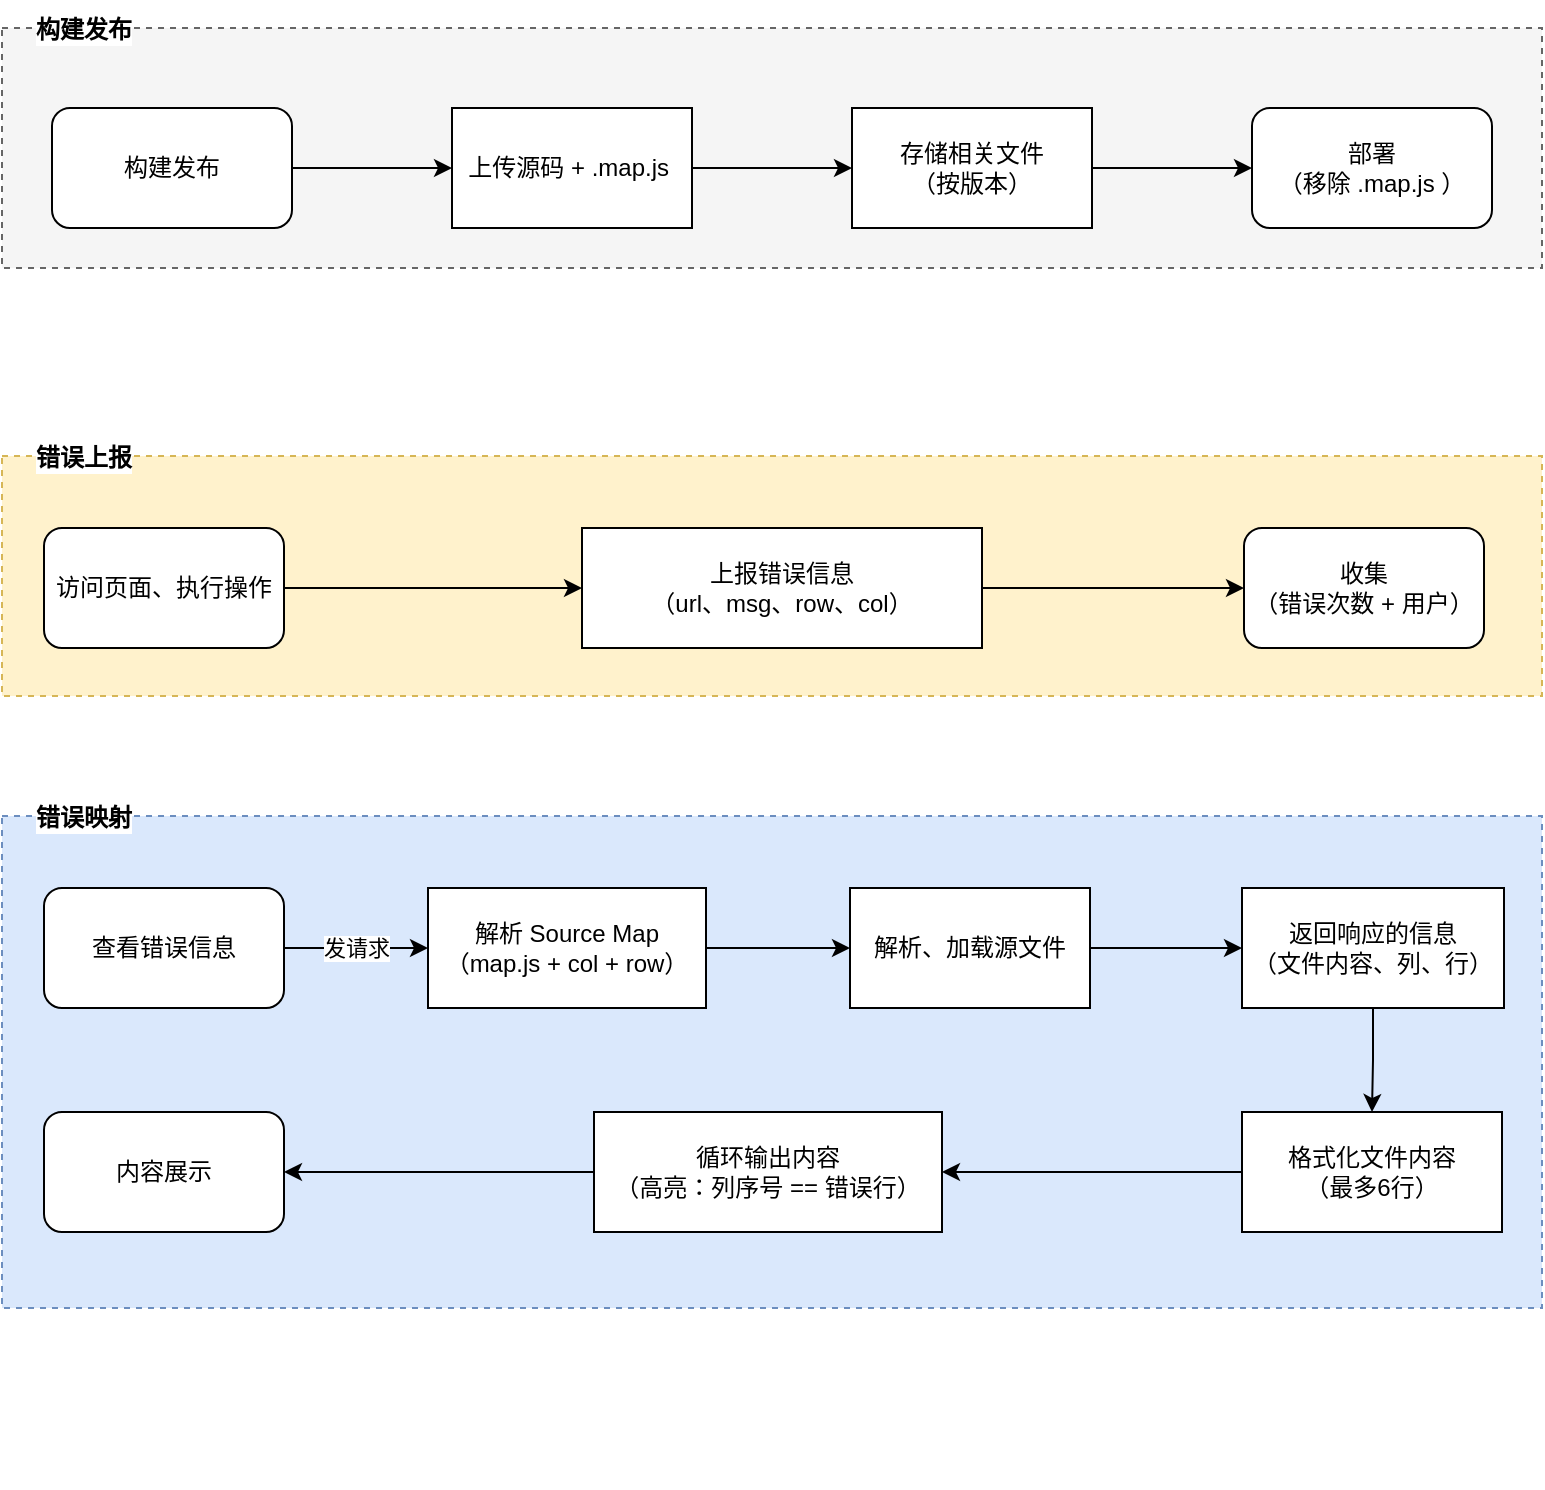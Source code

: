 <mxfile version="15.9.6" type="github">
  <diagram id="pZQMCUr6yJLG4EFSLoPx" name="第 1 页">
    <mxGraphModel dx="1038" dy="547" grid="1" gridSize="10" guides="1" tooltips="1" connect="1" arrows="1" fold="1" page="1" pageScale="1" pageWidth="827" pageHeight="1169" math="0" shadow="0">
      <root>
        <mxCell id="0" />
        <mxCell id="1" parent="0" />
        <mxCell id="BaaceGgCGwtU6mIDuVlY-11" value="" style="group" vertex="1" connectable="0" parent="1">
          <mxGeometry x="29" y="26" width="770" height="134" as="geometry" />
        </mxCell>
        <mxCell id="BaaceGgCGwtU6mIDuVlY-9" value="" style="rounded=0;whiteSpace=wrap;html=1;dashed=1;fillColor=#f5f5f5;fontColor=#333333;strokeColor=#666666;" vertex="1" parent="BaaceGgCGwtU6mIDuVlY-11">
          <mxGeometry y="14" width="770" height="120" as="geometry" />
        </mxCell>
        <mxCell id="BaaceGgCGwtU6mIDuVlY-10" value="构建发布" style="text;html=1;strokeColor=none;fillColor=none;align=center;verticalAlign=middle;whiteSpace=wrap;rounded=0;dashed=1;labelBackgroundColor=default;labelBorderColor=none;fontStyle=1" vertex="1" parent="BaaceGgCGwtU6mIDuVlY-11">
          <mxGeometry x="11" width="60" height="30" as="geometry" />
        </mxCell>
        <mxCell id="BaaceGgCGwtU6mIDuVlY-4" style="edgeStyle=orthogonalEdgeStyle;rounded=0;orthogonalLoop=1;jettySize=auto;html=1;" edge="1" parent="1" source="BaaceGgCGwtU6mIDuVlY-1" target="BaaceGgCGwtU6mIDuVlY-3">
          <mxGeometry relative="1" as="geometry" />
        </mxCell>
        <mxCell id="BaaceGgCGwtU6mIDuVlY-1" value="构建发布" style="rounded=1;whiteSpace=wrap;html=1;" vertex="1" parent="1">
          <mxGeometry x="54" y="80" width="120" height="60" as="geometry" />
        </mxCell>
        <mxCell id="BaaceGgCGwtU6mIDuVlY-6" value="" style="edgeStyle=orthogonalEdgeStyle;rounded=0;orthogonalLoop=1;jettySize=auto;html=1;" edge="1" parent="1" source="BaaceGgCGwtU6mIDuVlY-3" target="BaaceGgCGwtU6mIDuVlY-5">
          <mxGeometry relative="1" as="geometry" />
        </mxCell>
        <mxCell id="BaaceGgCGwtU6mIDuVlY-3" value="上传源码 + .map.js&amp;nbsp;" style="rounded=0;whiteSpace=wrap;html=1;" vertex="1" parent="1">
          <mxGeometry x="254" y="80" width="120" height="60" as="geometry" />
        </mxCell>
        <mxCell id="BaaceGgCGwtU6mIDuVlY-8" style="edgeStyle=orthogonalEdgeStyle;rounded=0;orthogonalLoop=1;jettySize=auto;html=1;" edge="1" parent="1" source="BaaceGgCGwtU6mIDuVlY-5" target="BaaceGgCGwtU6mIDuVlY-7">
          <mxGeometry relative="1" as="geometry" />
        </mxCell>
        <mxCell id="BaaceGgCGwtU6mIDuVlY-5" value="存储相关文件&lt;br&gt;（按版本）" style="whiteSpace=wrap;html=1;rounded=0;" vertex="1" parent="1">
          <mxGeometry x="454" y="80" width="120" height="60" as="geometry" />
        </mxCell>
        <mxCell id="BaaceGgCGwtU6mIDuVlY-7" value="部署&lt;br&gt;（移除 .map.js&amp;nbsp;）" style="rounded=1;whiteSpace=wrap;html=1;" vertex="1" parent="1">
          <mxGeometry x="654" y="80" width="120" height="60" as="geometry" />
        </mxCell>
        <mxCell id="BaaceGgCGwtU6mIDuVlY-12" value="" style="group" vertex="1" connectable="0" parent="1">
          <mxGeometry x="29" y="240" width="770" height="134" as="geometry" />
        </mxCell>
        <mxCell id="BaaceGgCGwtU6mIDuVlY-13" value="" style="rounded=0;whiteSpace=wrap;html=1;dashed=1;fillColor=#fff2cc;strokeColor=#d6b656;" vertex="1" parent="BaaceGgCGwtU6mIDuVlY-12">
          <mxGeometry y="14" width="770" height="120" as="geometry" />
        </mxCell>
        <mxCell id="BaaceGgCGwtU6mIDuVlY-14" value="错误上报" style="text;html=1;strokeColor=none;fillColor=none;align=center;verticalAlign=middle;whiteSpace=wrap;rounded=0;dashed=1;labelBackgroundColor=default;labelBorderColor=none;fontStyle=1" vertex="1" parent="BaaceGgCGwtU6mIDuVlY-12">
          <mxGeometry x="11" width="60" height="30" as="geometry" />
        </mxCell>
        <mxCell id="BaaceGgCGwtU6mIDuVlY-23" style="edgeStyle=orthogonalEdgeStyle;rounded=0;orthogonalLoop=1;jettySize=auto;html=1;" edge="1" parent="BaaceGgCGwtU6mIDuVlY-12" source="BaaceGgCGwtU6mIDuVlY-15" target="BaaceGgCGwtU6mIDuVlY-22">
          <mxGeometry relative="1" as="geometry" />
        </mxCell>
        <mxCell id="BaaceGgCGwtU6mIDuVlY-15" value="访问页面、执行操作" style="rounded=1;whiteSpace=wrap;html=1;" vertex="1" parent="BaaceGgCGwtU6mIDuVlY-12">
          <mxGeometry x="21" y="50" width="120" height="60" as="geometry" />
        </mxCell>
        <mxCell id="BaaceGgCGwtU6mIDuVlY-25" style="edgeStyle=orthogonalEdgeStyle;rounded=0;orthogonalLoop=1;jettySize=auto;html=1;" edge="1" parent="BaaceGgCGwtU6mIDuVlY-12" source="BaaceGgCGwtU6mIDuVlY-22" target="BaaceGgCGwtU6mIDuVlY-24">
          <mxGeometry relative="1" as="geometry" />
        </mxCell>
        <mxCell id="BaaceGgCGwtU6mIDuVlY-22" value="上报错误信息&lt;br&gt;（url、msg、row、col）" style="rounded=0;whiteSpace=wrap;html=1;labelBackgroundColor=default;labelBorderColor=none;" vertex="1" parent="BaaceGgCGwtU6mIDuVlY-12">
          <mxGeometry x="290" y="50" width="200" height="60" as="geometry" />
        </mxCell>
        <mxCell id="BaaceGgCGwtU6mIDuVlY-24" value="收集&lt;br&gt;（错误次数 + 用户）" style="rounded=1;whiteSpace=wrap;html=1;" vertex="1" parent="BaaceGgCGwtU6mIDuVlY-12">
          <mxGeometry x="621" y="50" width="120" height="60" as="geometry" />
        </mxCell>
        <mxCell id="BaaceGgCGwtU6mIDuVlY-26" value="" style="group" vertex="1" connectable="0" parent="1">
          <mxGeometry x="29" y="420" width="770" height="350" as="geometry" />
        </mxCell>
        <mxCell id="BaaceGgCGwtU6mIDuVlY-27" value="" style="rounded=0;whiteSpace=wrap;html=1;dashed=1;fillColor=#dae8fc;strokeColor=#6c8ebf;" vertex="1" parent="BaaceGgCGwtU6mIDuVlY-26">
          <mxGeometry y="14" width="770" height="246" as="geometry" />
        </mxCell>
        <mxCell id="BaaceGgCGwtU6mIDuVlY-28" value="错误映射" style="text;html=1;strokeColor=none;fillColor=none;align=center;verticalAlign=middle;whiteSpace=wrap;rounded=0;dashed=1;labelBackgroundColor=default;labelBorderColor=none;fontStyle=1" vertex="1" parent="BaaceGgCGwtU6mIDuVlY-26">
          <mxGeometry x="11" width="60" height="30" as="geometry" />
        </mxCell>
        <mxCell id="BaaceGgCGwtU6mIDuVlY-35" value="发请求" style="edgeStyle=orthogonalEdgeStyle;rounded=0;orthogonalLoop=1;jettySize=auto;html=1;" edge="1" parent="BaaceGgCGwtU6mIDuVlY-26" source="BaaceGgCGwtU6mIDuVlY-30" target="BaaceGgCGwtU6mIDuVlY-34">
          <mxGeometry relative="1" as="geometry" />
        </mxCell>
        <mxCell id="BaaceGgCGwtU6mIDuVlY-30" value="查看错误信息" style="rounded=1;whiteSpace=wrap;html=1;" vertex="1" parent="BaaceGgCGwtU6mIDuVlY-26">
          <mxGeometry x="21" y="50" width="120" height="60" as="geometry" />
        </mxCell>
        <mxCell id="BaaceGgCGwtU6mIDuVlY-34" value="解析 Source Map&lt;br&gt;（map.js + col + row）" style="rounded=0;whiteSpace=wrap;html=1;labelBackgroundColor=default;labelBorderColor=none;" vertex="1" parent="BaaceGgCGwtU6mIDuVlY-26">
          <mxGeometry x="213" y="50" width="139" height="60" as="geometry" />
        </mxCell>
        <mxCell id="BaaceGgCGwtU6mIDuVlY-38" value="返回响应的信息&lt;br&gt;（文件内容、列、行）" style="whiteSpace=wrap;html=1;rounded=0;labelBackgroundColor=default;labelBorderColor=none;" vertex="1" parent="BaaceGgCGwtU6mIDuVlY-26">
          <mxGeometry x="620" y="50" width="131" height="60" as="geometry" />
        </mxCell>
        <mxCell id="BaaceGgCGwtU6mIDuVlY-36" value="解析、加载源文件" style="whiteSpace=wrap;html=1;rounded=0;labelBackgroundColor=default;labelBorderColor=none;" vertex="1" parent="BaaceGgCGwtU6mIDuVlY-26">
          <mxGeometry x="424" y="50" width="120" height="60" as="geometry" />
        </mxCell>
        <mxCell id="BaaceGgCGwtU6mIDuVlY-37" value="" style="edgeStyle=orthogonalEdgeStyle;rounded=0;orthogonalLoop=1;jettySize=auto;html=1;labelBackgroundColor=none;" edge="1" parent="BaaceGgCGwtU6mIDuVlY-26" source="BaaceGgCGwtU6mIDuVlY-34" target="BaaceGgCGwtU6mIDuVlY-36">
          <mxGeometry relative="1" as="geometry" />
        </mxCell>
        <mxCell id="BaaceGgCGwtU6mIDuVlY-39" value="" style="edgeStyle=orthogonalEdgeStyle;rounded=0;orthogonalLoop=1;jettySize=auto;html=1;labelBackgroundColor=none;" edge="1" parent="BaaceGgCGwtU6mIDuVlY-26" source="BaaceGgCGwtU6mIDuVlY-36" target="BaaceGgCGwtU6mIDuVlY-38">
          <mxGeometry relative="1" as="geometry" />
        </mxCell>
        <mxCell id="BaaceGgCGwtU6mIDuVlY-41" value="格式化文件内容&lt;br&gt;（最多6行）" style="whiteSpace=wrap;html=1;rounded=0;labelBackgroundColor=default;labelBorderColor=none;" vertex="1" parent="BaaceGgCGwtU6mIDuVlY-26">
          <mxGeometry x="620" y="162" width="130" height="60" as="geometry" />
        </mxCell>
        <mxCell id="BaaceGgCGwtU6mIDuVlY-42" value="" style="edgeStyle=orthogonalEdgeStyle;rounded=0;orthogonalLoop=1;jettySize=auto;html=1;labelBackgroundColor=none;" edge="1" parent="BaaceGgCGwtU6mIDuVlY-26" source="BaaceGgCGwtU6mIDuVlY-38" target="BaaceGgCGwtU6mIDuVlY-41">
          <mxGeometry relative="1" as="geometry" />
        </mxCell>
        <mxCell id="BaaceGgCGwtU6mIDuVlY-47" style="edgeStyle=orthogonalEdgeStyle;rounded=0;orthogonalLoop=1;jettySize=auto;html=1;labelBackgroundColor=none;" edge="1" parent="BaaceGgCGwtU6mIDuVlY-26" source="BaaceGgCGwtU6mIDuVlY-43" target="BaaceGgCGwtU6mIDuVlY-46">
          <mxGeometry relative="1" as="geometry" />
        </mxCell>
        <mxCell id="BaaceGgCGwtU6mIDuVlY-43" value="循环输出内容&lt;br&gt;（高亮：列序号 == 错误行）" style="whiteSpace=wrap;html=1;rounded=0;labelBackgroundColor=default;labelBorderColor=none;" vertex="1" parent="BaaceGgCGwtU6mIDuVlY-26">
          <mxGeometry x="296" y="162" width="174" height="60" as="geometry" />
        </mxCell>
        <mxCell id="BaaceGgCGwtU6mIDuVlY-44" value="" style="edgeStyle=orthogonalEdgeStyle;rounded=0;orthogonalLoop=1;jettySize=auto;html=1;labelBackgroundColor=none;" edge="1" parent="BaaceGgCGwtU6mIDuVlY-26" source="BaaceGgCGwtU6mIDuVlY-41" target="BaaceGgCGwtU6mIDuVlY-43">
          <mxGeometry relative="1" as="geometry" />
        </mxCell>
        <mxCell id="BaaceGgCGwtU6mIDuVlY-46" value="内容展示" style="rounded=1;whiteSpace=wrap;html=1;" vertex="1" parent="BaaceGgCGwtU6mIDuVlY-26">
          <mxGeometry x="21" y="162" width="120" height="60" as="geometry" />
        </mxCell>
      </root>
    </mxGraphModel>
  </diagram>
</mxfile>
